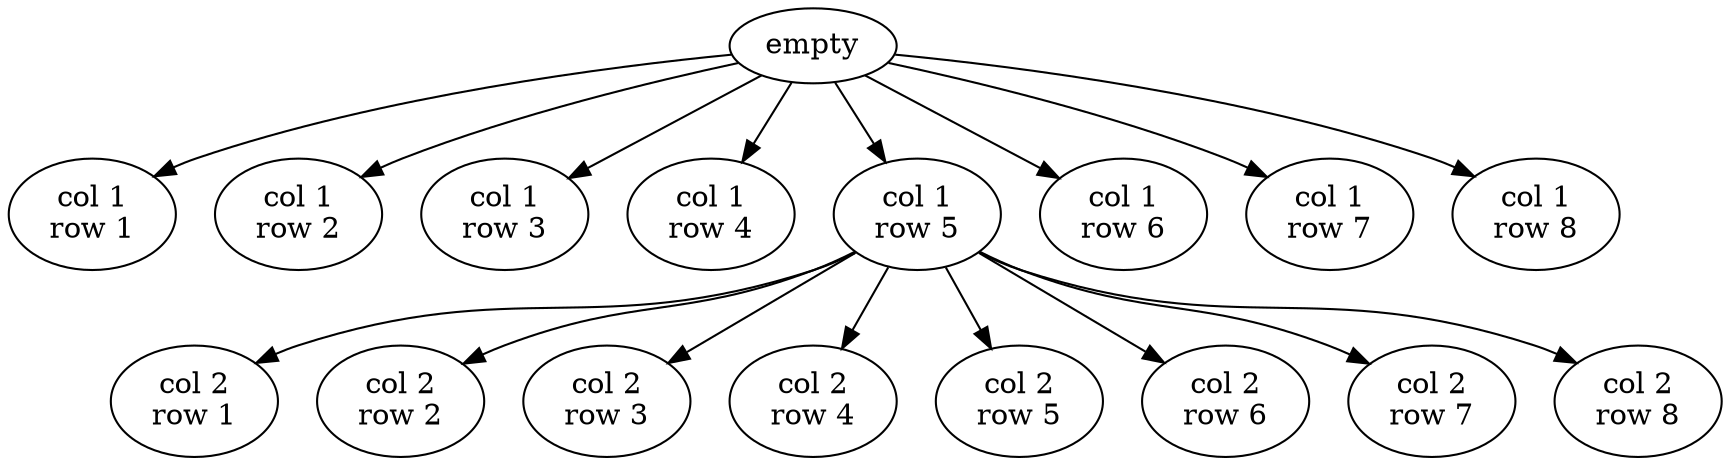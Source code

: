 digraph {
    "empty" -> "col 1\nrow 1"
    "empty" -> "col 1\nrow 2"
    "empty" -> "col 1\nrow 3"
    "empty" -> "col 1\nrow 4"
    "empty" -> "col 1\nrow 5"
        "col 1\nrow 5" -> "col 2\nrow 1"
        "col 1\nrow 5" -> "col 2\nrow 2"
        "col 1\nrow 5" -> "col 2\nrow 3"
        "col 1\nrow 5" -> "col 2\nrow 4"
        "col 1\nrow 5" -> "col 2\nrow 5"
        "col 1\nrow 5" -> "col 2\nrow 6"
        "col 1\nrow 5" -> "col 2\nrow 7"
        "col 1\nrow 5" -> "col 2\nrow 8"
    "empty" -> "col 1\nrow 6"
    "empty" -> "col 1\nrow 7"
    "empty" -> "col 1\nrow 8"
}
